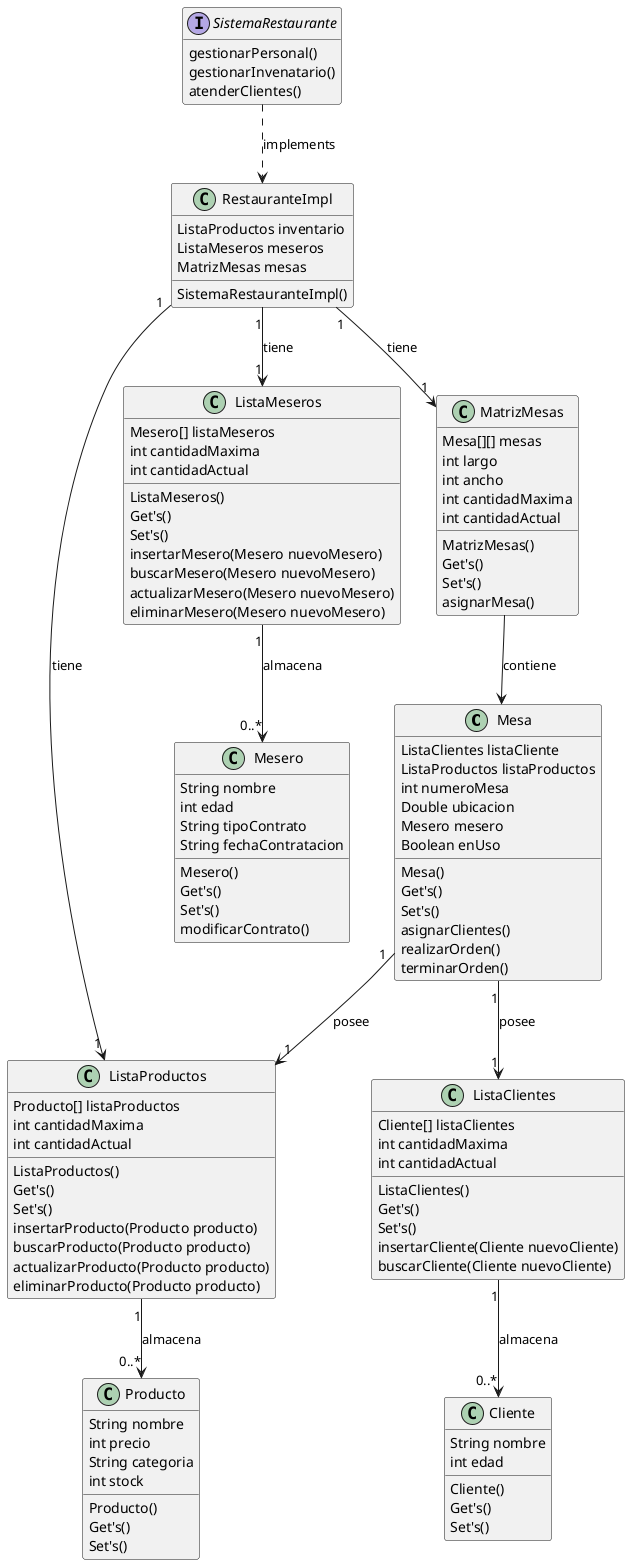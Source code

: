 @startuml
hide empty members

class Mesa{
ListaClientes listaCliente
ListaProductos listaProductos
int numeroMesa
Double ubicacion
Mesero mesero
Boolean enUso
Mesa()
Get's()
Set's()
asignarClientes()
realizarOrden()
terminarOrden()
}

class Cliente{
String nombre
int edad
Cliente()
Get's()
Set's()
}

class Mesero{
String nombre
int edad
String tipoContrato
String fechaContratacion
Mesero()
Get's()
Set's()
modificarContrato()
}
class Producto{
String nombre
int precio
String categoria
int stock
Producto()
Get's()
Set's()
}
class ListaClientes{
Cliente[] listaClientes
int cantidadMaxima
int cantidadActual
ListaClientes()
Get's()
Set's()
insertarCliente(Cliente nuevoCliente)
buscarCliente(Cliente nuevoCliente)
}

class ListaProductos{
Producto[] listaProductos
int cantidadMaxima
int cantidadActual
ListaProductos()
Get's()
Set's()
insertarProducto(Producto producto)
buscarProducto(Producto producto)
actualizarProducto(Producto producto)
eliminarProducto(Producto producto)
}

class ListaMeseros{
Mesero[] listaMeseros
int cantidadMaxima
int cantidadActual
ListaMeseros()
Get's()
Set's()
insertarMesero(Mesero nuevoMesero)
buscarMesero(Mesero nuevoMesero)
actualizarMesero(Mesero nuevoMesero)
eliminarMesero(Mesero nuevoMesero)
}

class MatrizMesas{
Mesa[][] mesas
int largo
int ancho
int cantidadMaxima
int cantidadActual
MatrizMesas()
Get's()
Set's()
asignarMesa()
}
class RestauranteImpl{
ListaProductos inventario
ListaMeseros meseros
MatrizMesas mesas
SistemaRestauranteImpl()
}
interface SistemaRestaurante{
gestionarPersonal()
gestionarInvenatario()
atenderClientes()
}

SistemaRestaurante ..> RestauranteImpl : implements
RestauranteImpl "1" --> "1"ListaMeseros : tiene
RestauranteImpl "1" --> "1"ListaProductos : tiene
RestauranteImpl "1" --> "1"MatrizMesas : tiene
Mesa "1" --> "1"ListaClientes : posee
Mesa "1" --> "1"ListaProductos : posee
MatrizMesas  --> Mesa : contiene

ListaProductos "1"-->"0..*"Producto : almacena
ListaClientes "1"-->"0..*"Cliente : almacena
ListaMeseros "1"-->"0..*"Mesero : almacena
@enduml